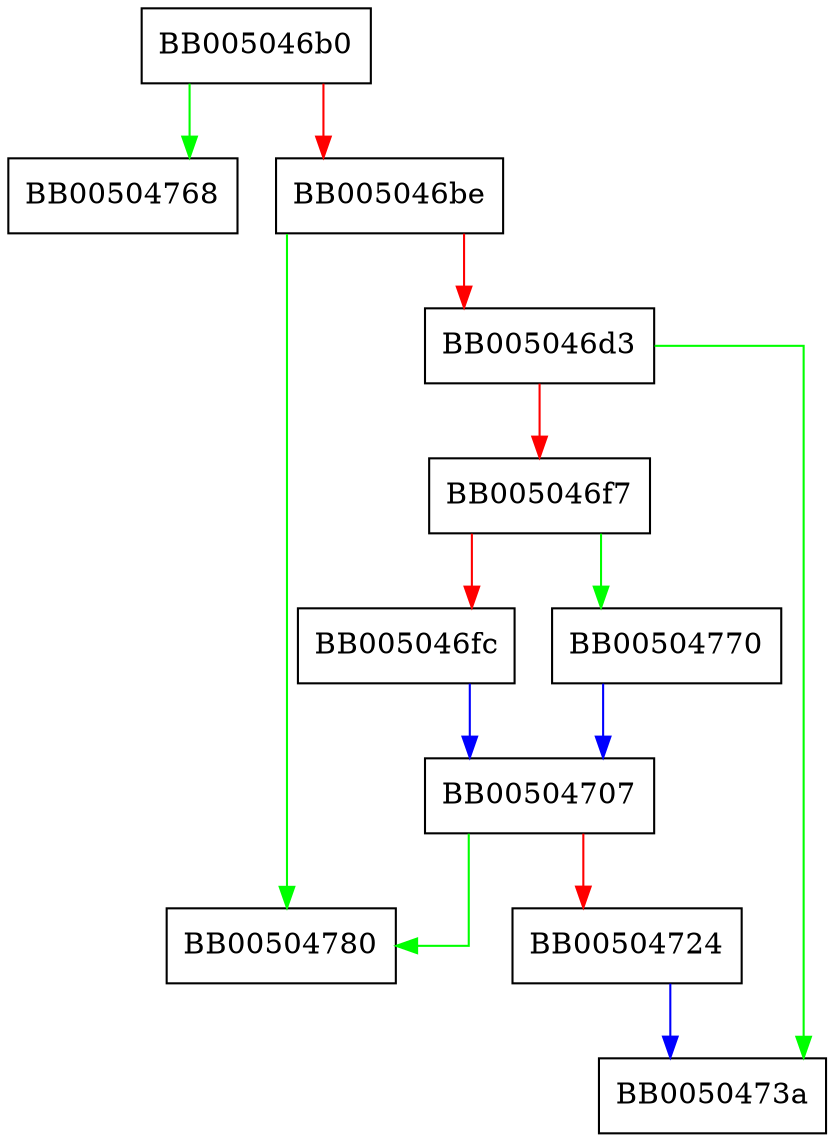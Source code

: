 digraph tx_helper_append_iovec {
  node [shape="box"];
  graph [splines=ortho];
  BB005046b0 -> BB00504768 [color="green"];
  BB005046b0 -> BB005046be [color="red"];
  BB005046be -> BB00504780 [color="green"];
  BB005046be -> BB005046d3 [color="red"];
  BB005046d3 -> BB0050473a [color="green"];
  BB005046d3 -> BB005046f7 [color="red"];
  BB005046f7 -> BB00504770 [color="green"];
  BB005046f7 -> BB005046fc [color="red"];
  BB005046fc -> BB00504707 [color="blue"];
  BB00504707 -> BB00504780 [color="green"];
  BB00504707 -> BB00504724 [color="red"];
  BB00504724 -> BB0050473a [color="blue"];
  BB00504770 -> BB00504707 [color="blue"];
}